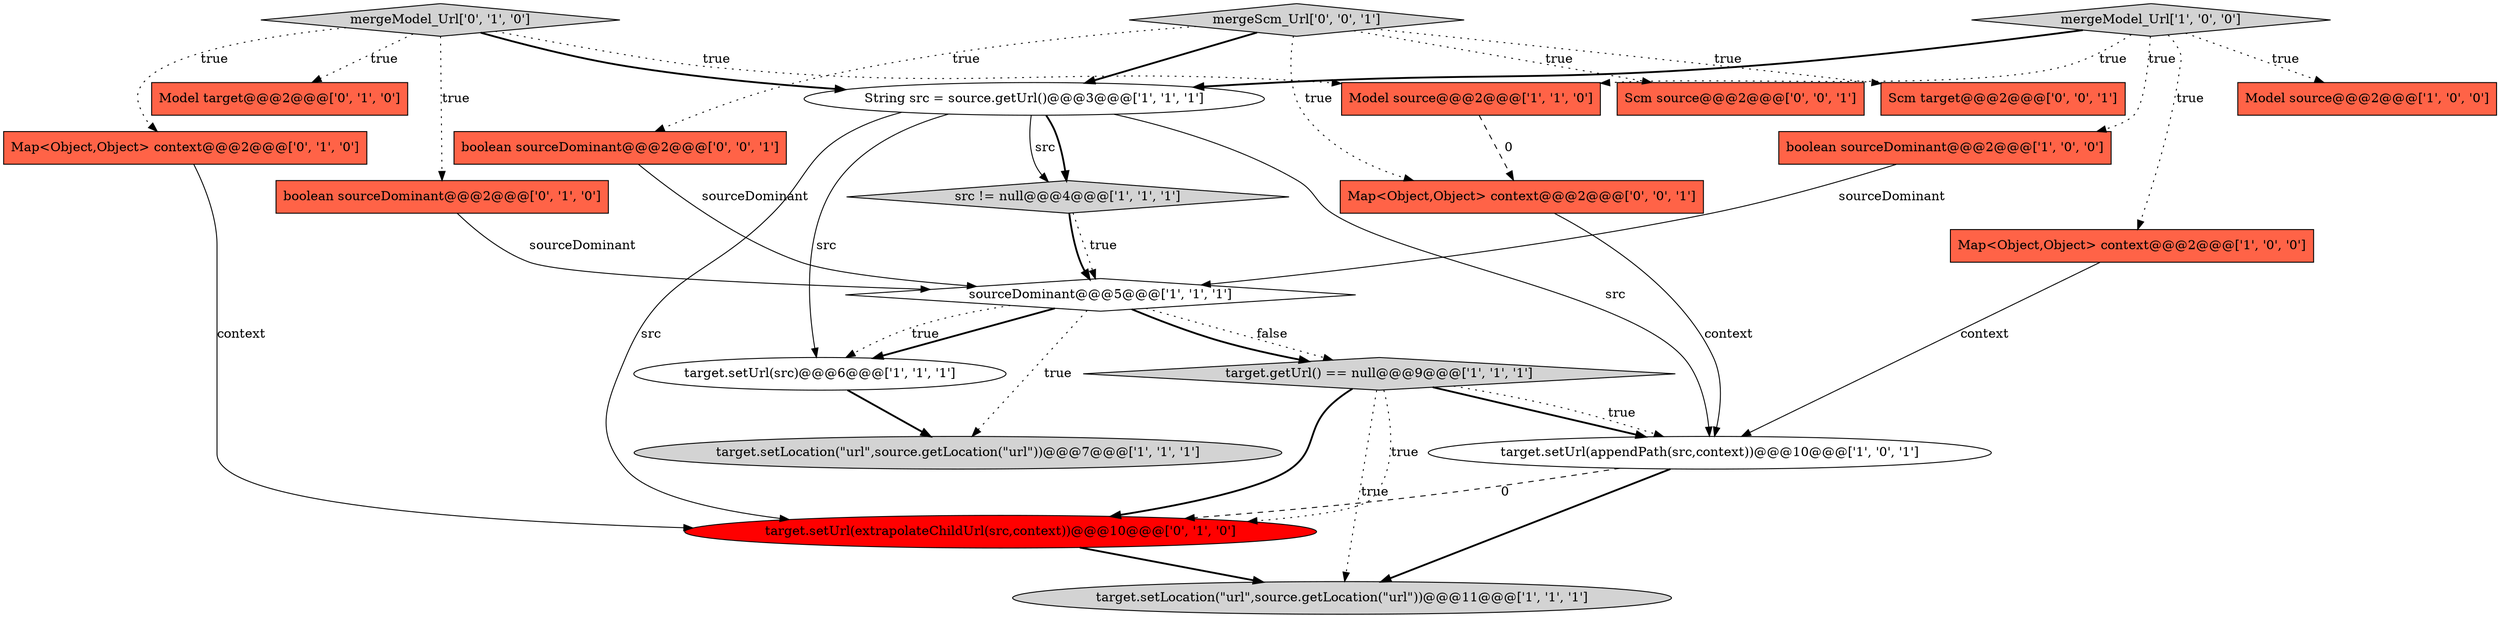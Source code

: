 digraph {
13 [style = filled, label = "Map<Object,Object> context@@@2@@@['0', '1', '0']", fillcolor = tomato, shape = box image = "AAA0AAABBB2BBB"];
2 [style = filled, label = "target.setUrl(src)@@@6@@@['1', '1', '1']", fillcolor = white, shape = ellipse image = "AAA0AAABBB1BBB"];
18 [style = filled, label = "mergeScm_Url['0', '0', '1']", fillcolor = lightgray, shape = diamond image = "AAA0AAABBB3BBB"];
15 [style = filled, label = "mergeModel_Url['0', '1', '0']", fillcolor = lightgray, shape = diamond image = "AAA0AAABBB2BBB"];
20 [style = filled, label = "boolean sourceDominant@@@2@@@['0', '0', '1']", fillcolor = tomato, shape = box image = "AAA0AAABBB3BBB"];
9 [style = filled, label = "mergeModel_Url['1', '0', '0']", fillcolor = lightgray, shape = diamond image = "AAA0AAABBB1BBB"];
22 [style = filled, label = "Map<Object,Object> context@@@2@@@['0', '0', '1']", fillcolor = tomato, shape = box image = "AAA0AAABBB3BBB"];
5 [style = filled, label = "src != null@@@4@@@['1', '1', '1']", fillcolor = lightgray, shape = diamond image = "AAA0AAABBB1BBB"];
12 [style = filled, label = "target.getUrl() == null@@@9@@@['1', '1', '1']", fillcolor = lightgray, shape = diamond image = "AAA0AAABBB1BBB"];
21 [style = filled, label = "Scm source@@@2@@@['0', '0', '1']", fillcolor = tomato, shape = box image = "AAA0AAABBB3BBB"];
3 [style = filled, label = "boolean sourceDominant@@@2@@@['1', '0', '0']", fillcolor = tomato, shape = box image = "AAA0AAABBB1BBB"];
0 [style = filled, label = "Model source@@@2@@@['1', '0', '0']", fillcolor = tomato, shape = box image = "AAA0AAABBB1BBB"];
19 [style = filled, label = "Scm target@@@2@@@['0', '0', '1']", fillcolor = tomato, shape = box image = "AAA0AAABBB3BBB"];
6 [style = filled, label = "target.setLocation(\"url\",source.getLocation(\"url\"))@@@7@@@['1', '1', '1']", fillcolor = lightgray, shape = ellipse image = "AAA0AAABBB1BBB"];
17 [style = filled, label = "target.setUrl(extrapolateChildUrl(src,context))@@@10@@@['0', '1', '0']", fillcolor = red, shape = ellipse image = "AAA1AAABBB2BBB"];
1 [style = filled, label = "sourceDominant@@@5@@@['1', '1', '1']", fillcolor = white, shape = diamond image = "AAA0AAABBB1BBB"];
10 [style = filled, label = "target.setLocation(\"url\",source.getLocation(\"url\"))@@@11@@@['1', '1', '1']", fillcolor = lightgray, shape = ellipse image = "AAA0AAABBB1BBB"];
7 [style = filled, label = "target.setUrl(appendPath(src,context))@@@10@@@['1', '0', '1']", fillcolor = white, shape = ellipse image = "AAA0AAABBB1BBB"];
8 [style = filled, label = "Model source@@@2@@@['1', '1', '0']", fillcolor = tomato, shape = box image = "AAA0AAABBB1BBB"];
4 [style = filled, label = "Map<Object,Object> context@@@2@@@['1', '0', '0']", fillcolor = tomato, shape = box image = "AAA0AAABBB1BBB"];
14 [style = filled, label = "Model target@@@2@@@['0', '1', '0']", fillcolor = tomato, shape = box image = "AAA0AAABBB2BBB"];
16 [style = filled, label = "boolean sourceDominant@@@2@@@['0', '1', '0']", fillcolor = tomato, shape = box image = "AAA0AAABBB2BBB"];
11 [style = filled, label = "String src = source.getUrl()@@@3@@@['1', '1', '1']", fillcolor = white, shape = ellipse image = "AAA0AAABBB1BBB"];
17->10 [style = bold, label=""];
12->17 [style = dotted, label="true"];
9->0 [style = dotted, label="true"];
13->17 [style = solid, label="context"];
9->11 [style = bold, label=""];
7->10 [style = bold, label=""];
7->17 [style = dashed, label="0"];
2->6 [style = bold, label=""];
11->2 [style = solid, label="src"];
5->1 [style = dotted, label="true"];
18->11 [style = bold, label=""];
12->17 [style = bold, label=""];
3->1 [style = solid, label="sourceDominant"];
18->19 [style = dotted, label="true"];
18->21 [style = dotted, label="true"];
11->7 [style = solid, label="src"];
18->20 [style = dotted, label="true"];
15->14 [style = dotted, label="true"];
15->16 [style = dotted, label="true"];
11->5 [style = solid, label="src"];
12->7 [style = bold, label=""];
22->7 [style = solid, label="context"];
15->13 [style = dotted, label="true"];
9->8 [style = dotted, label="true"];
8->22 [style = dashed, label="0"];
4->7 [style = solid, label="context"];
20->1 [style = solid, label="sourceDominant"];
11->5 [style = bold, label=""];
5->1 [style = bold, label=""];
1->12 [style = dotted, label="false"];
15->8 [style = dotted, label="true"];
15->11 [style = bold, label=""];
12->10 [style = dotted, label="true"];
1->12 [style = bold, label=""];
9->4 [style = dotted, label="true"];
16->1 [style = solid, label="sourceDominant"];
1->6 [style = dotted, label="true"];
1->2 [style = bold, label=""];
1->2 [style = dotted, label="true"];
12->7 [style = dotted, label="true"];
11->17 [style = solid, label="src"];
9->3 [style = dotted, label="true"];
18->22 [style = dotted, label="true"];
}
